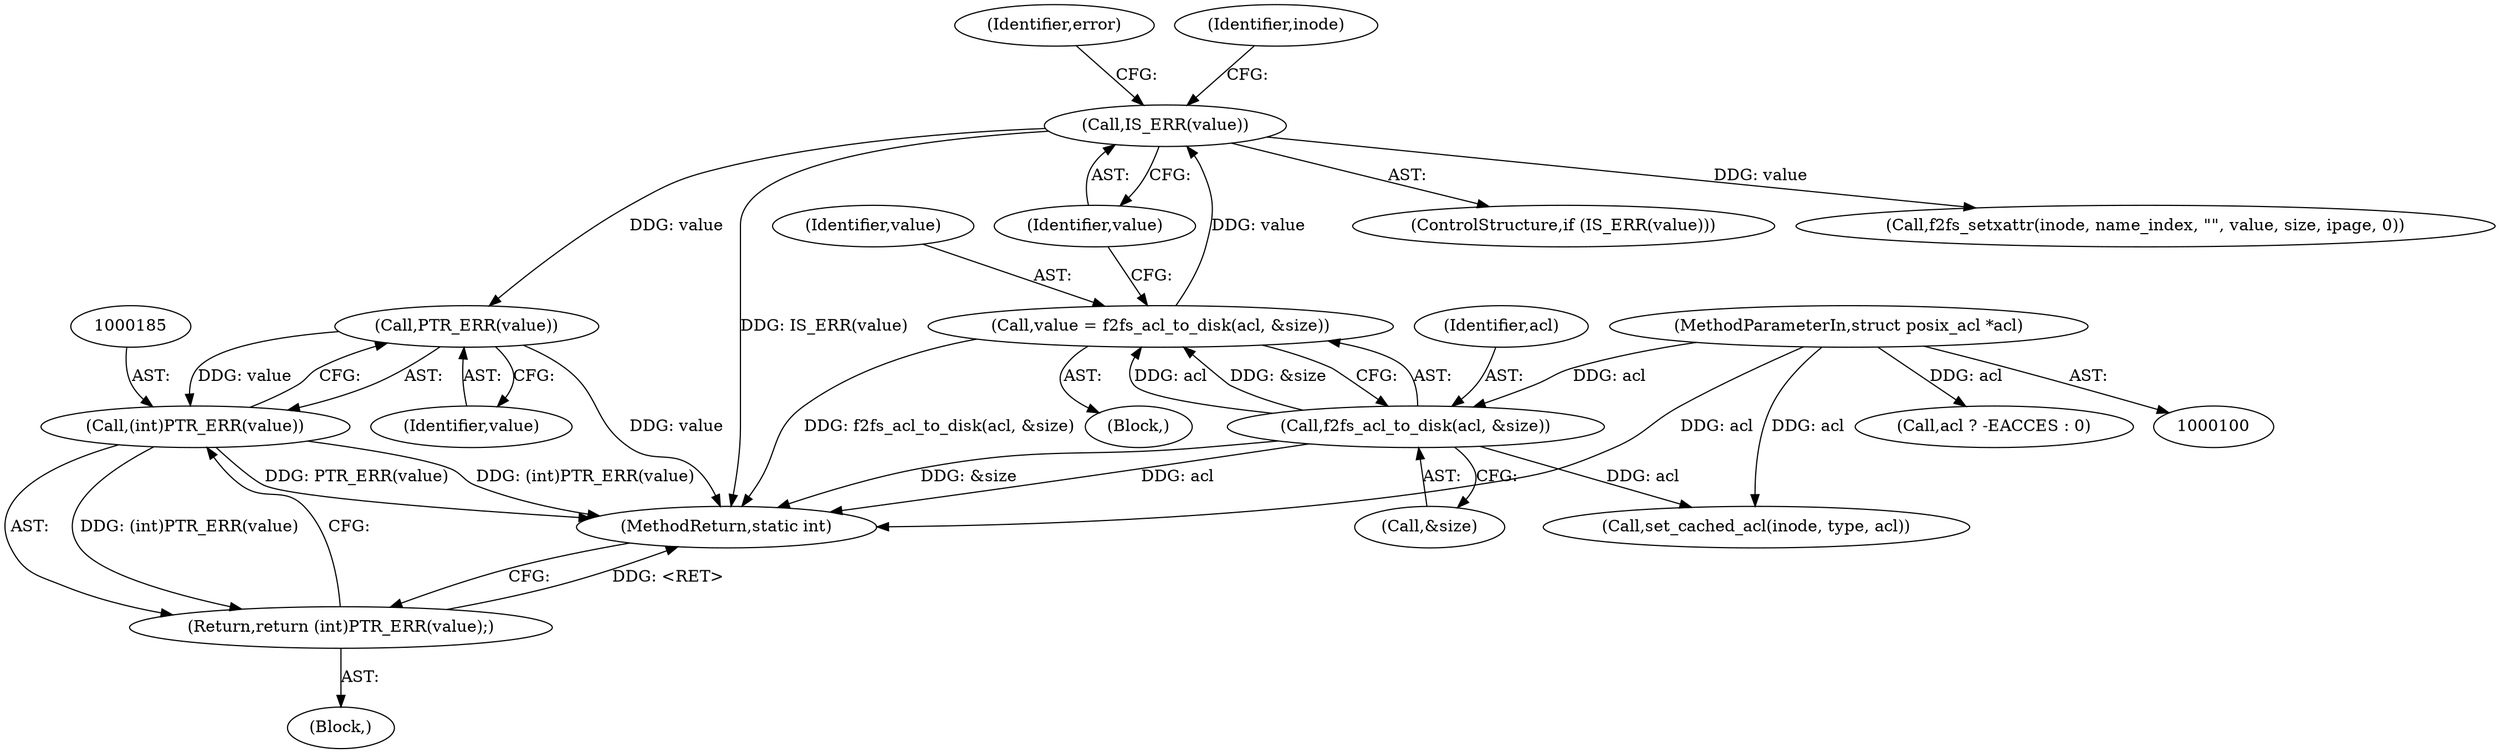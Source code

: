 digraph "0_linux_073931017b49d9458aa351605b43a7e34598caef_4@pointer" {
"1000186" [label="(Call,PTR_ERR(value))"];
"1000177" [label="(Call,IS_ERR(value))"];
"1000170" [label="(Call,value = f2fs_acl_to_disk(acl, &size))"];
"1000172" [label="(Call,f2fs_acl_to_disk(acl, &size))"];
"1000103" [label="(MethodParameterIn,struct posix_acl *acl)"];
"1000184" [label="(Call,(int)PTR_ERR(value))"];
"1000183" [label="(Return,return (int)PTR_ERR(value);)"];
"1000171" [label="(Identifier,value)"];
"1000176" [label="(ControlStructure,if (IS_ERR(value)))"];
"1000184" [label="(Call,(int)PTR_ERR(value))"];
"1000189" [label="(Identifier,error)"];
"1000177" [label="(Call,IS_ERR(value))"];
"1000178" [label="(Identifier,value)"];
"1000212" [label="(MethodReturn,static int)"];
"1000157" [label="(Call,acl ? -EACCES : 0)"];
"1000170" [label="(Call,value = f2fs_acl_to_disk(acl, &size))"];
"1000186" [label="(Call,PTR_ERR(value))"];
"1000190" [label="(Call,f2fs_setxattr(inode, name_index, \"\", value, size, ipage, 0))"];
"1000187" [label="(Identifier,value)"];
"1000173" [label="(Identifier,acl)"];
"1000183" [label="(Return,return (int)PTR_ERR(value);)"];
"1000179" [label="(Block,)"];
"1000169" [label="(Block,)"];
"1000172" [label="(Call,f2fs_acl_to_disk(acl, &size))"];
"1000103" [label="(MethodParameterIn,struct posix_acl *acl)"];
"1000203" [label="(Call,set_cached_acl(inode, type, acl))"];
"1000181" [label="(Identifier,inode)"];
"1000174" [label="(Call,&size)"];
"1000186" -> "1000184"  [label="AST: "];
"1000186" -> "1000187"  [label="CFG: "];
"1000187" -> "1000186"  [label="AST: "];
"1000184" -> "1000186"  [label="CFG: "];
"1000186" -> "1000212"  [label="DDG: value"];
"1000186" -> "1000184"  [label="DDG: value"];
"1000177" -> "1000186"  [label="DDG: value"];
"1000177" -> "1000176"  [label="AST: "];
"1000177" -> "1000178"  [label="CFG: "];
"1000178" -> "1000177"  [label="AST: "];
"1000181" -> "1000177"  [label="CFG: "];
"1000189" -> "1000177"  [label="CFG: "];
"1000177" -> "1000212"  [label="DDG: IS_ERR(value)"];
"1000170" -> "1000177"  [label="DDG: value"];
"1000177" -> "1000190"  [label="DDG: value"];
"1000170" -> "1000169"  [label="AST: "];
"1000170" -> "1000172"  [label="CFG: "];
"1000171" -> "1000170"  [label="AST: "];
"1000172" -> "1000170"  [label="AST: "];
"1000178" -> "1000170"  [label="CFG: "];
"1000170" -> "1000212"  [label="DDG: f2fs_acl_to_disk(acl, &size)"];
"1000172" -> "1000170"  [label="DDG: acl"];
"1000172" -> "1000170"  [label="DDG: &size"];
"1000172" -> "1000174"  [label="CFG: "];
"1000173" -> "1000172"  [label="AST: "];
"1000174" -> "1000172"  [label="AST: "];
"1000172" -> "1000212"  [label="DDG: acl"];
"1000172" -> "1000212"  [label="DDG: &size"];
"1000103" -> "1000172"  [label="DDG: acl"];
"1000172" -> "1000203"  [label="DDG: acl"];
"1000103" -> "1000100"  [label="AST: "];
"1000103" -> "1000212"  [label="DDG: acl"];
"1000103" -> "1000157"  [label="DDG: acl"];
"1000103" -> "1000203"  [label="DDG: acl"];
"1000184" -> "1000183"  [label="AST: "];
"1000185" -> "1000184"  [label="AST: "];
"1000183" -> "1000184"  [label="CFG: "];
"1000184" -> "1000212"  [label="DDG: PTR_ERR(value)"];
"1000184" -> "1000212"  [label="DDG: (int)PTR_ERR(value)"];
"1000184" -> "1000183"  [label="DDG: (int)PTR_ERR(value)"];
"1000183" -> "1000179"  [label="AST: "];
"1000212" -> "1000183"  [label="CFG: "];
"1000183" -> "1000212"  [label="DDG: <RET>"];
}
